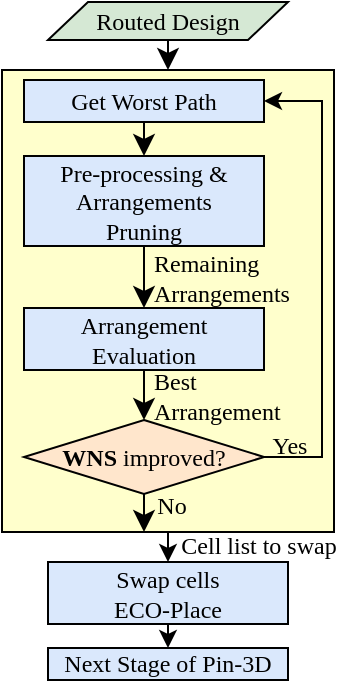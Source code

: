 <mxfile version="24.3.1" type="github" pages="2">
  <diagram name="Page-1" id="XErxERJ1ZHLDVIIJKSSp">
    <mxGraphModel dx="517" dy="1039" grid="0" gridSize="10" guides="1" tooltips="1" connect="1" arrows="1" fold="1" page="0" pageScale="1" pageWidth="850" pageHeight="1100" background="none" math="0" shadow="0">
      <root>
        <mxCell id="0" />
        <mxCell id="1" parent="0" />
        <mxCell id="jLSsSlZWC7ViVXlGuK6f-1" style="edgeStyle=orthogonalEdgeStyle;rounded=0;orthogonalLoop=1;jettySize=auto;html=1;exitX=0.5;exitY=1;exitDx=0;exitDy=0;entryX=0.5;entryY=0;entryDx=0;entryDy=0;" edge="1" parent="1" target="jLSsSlZWC7ViVXlGuK6f-22">
          <mxGeometry relative="1" as="geometry">
            <mxPoint x="323" y="48" as="sourcePoint" />
          </mxGeometry>
        </mxCell>
        <mxCell id="jLSsSlZWC7ViVXlGuK6f-2" value="" style="rounded=0;whiteSpace=wrap;html=1;fillColor=#FFFFCC;strokeColor=#000000;" vertex="1" parent="1">
          <mxGeometry x="240" y="-181" width="166" height="231" as="geometry" />
        </mxCell>
        <mxCell id="jLSsSlZWC7ViVXlGuK6f-3" style="edgeStyle=none;curved=1;rounded=0;orthogonalLoop=1;jettySize=auto;html=1;exitX=0.5;exitY=1;exitDx=0;exitDy=0;entryX=0.5;entryY=0;entryDx=0;entryDy=0;fontSize=12;startSize=8;endSize=8;strokeColor=#000000;fontColor=#000000;fillColor=#ffe6cc;" edge="1" parent="1" source="jLSsSlZWC7ViVXlGuK6f-4" target="jLSsSlZWC7ViVXlGuK6f-2">
          <mxGeometry relative="1" as="geometry" />
        </mxCell>
        <mxCell id="jLSsSlZWC7ViVXlGuK6f-4" value="Routed Design" style="shape=parallelogram;perimeter=parallelogramPerimeter;whiteSpace=wrap;html=1;fixedSize=1;fontFamily=Times New Roman;fillColor=#d5e8d4;strokeColor=#000000;" vertex="1" parent="1">
          <mxGeometry x="263" y="-215" width="120" height="19" as="geometry" />
        </mxCell>
        <mxCell id="jLSsSlZWC7ViVXlGuK6f-5" style="edgeStyle=none;curved=1;rounded=0;orthogonalLoop=1;jettySize=auto;html=1;exitX=0.5;exitY=1;exitDx=0;exitDy=0;entryX=0.5;entryY=0;entryDx=0;entryDy=0;fontSize=12;startSize=8;endSize=8;strokeColor=#000000;fontColor=#000000;fillColor=#ffe6cc;" edge="1" parent="1" source="jLSsSlZWC7ViVXlGuK6f-6" target="jLSsSlZWC7ViVXlGuK6f-8">
          <mxGeometry relative="1" as="geometry" />
        </mxCell>
        <mxCell id="jLSsSlZWC7ViVXlGuK6f-6" value="Get Worst Path" style="rounded=0;whiteSpace=wrap;html=1;fontFamily=Times New Roman;fillColor=#dae8fc;strokeColor=#000000;" vertex="1" parent="1">
          <mxGeometry x="251" y="-176" width="120" height="21" as="geometry" />
        </mxCell>
        <mxCell id="jLSsSlZWC7ViVXlGuK6f-7" style="edgeStyle=none;curved=1;rounded=0;orthogonalLoop=1;jettySize=auto;html=1;exitX=0.5;exitY=1;exitDx=0;exitDy=0;entryX=0.5;entryY=0;entryDx=0;entryDy=0;fontSize=12;startSize=8;endSize=8;strokeColor=#000000;fontColor=#000000;fillColor=#ffe6cc;" edge="1" parent="1" source="jLSsSlZWC7ViVXlGuK6f-8" target="jLSsSlZWC7ViVXlGuK6f-9">
          <mxGeometry relative="1" as="geometry" />
        </mxCell>
        <mxCell id="jLSsSlZWC7ViVXlGuK6f-8" value="Pre-processing &amp;amp;&lt;div&gt;Arrangements&lt;/div&gt;&lt;div&gt;Pruning&lt;/div&gt;" style="rounded=0;whiteSpace=wrap;html=1;fontFamily=Times New Roman;fillColor=#dae8fc;strokeColor=#000000;" vertex="1" parent="1">
          <mxGeometry x="251" y="-138" width="120" height="45" as="geometry" />
        </mxCell>
        <mxCell id="jLSsSlZWC7ViVXlGuK6f-9" value="Arrangement Evaluation" style="rounded=0;whiteSpace=wrap;html=1;fontFamily=Times New Roman;fillColor=#dae8fc;strokeColor=#000000;" vertex="1" parent="1">
          <mxGeometry x="251" y="-62" width="120" height="31" as="geometry" />
        </mxCell>
        <mxCell id="jLSsSlZWC7ViVXlGuK6f-10" style="edgeStyle=none;curved=1;rounded=0;orthogonalLoop=1;jettySize=auto;html=1;exitX=0.5;exitY=1;exitDx=0;exitDy=0;fontSize=12;startSize=8;endSize=8;strokeColor=#000000;fontColor=#000000;fillColor=#ffe6cc;" edge="1" parent="1" source="jLSsSlZWC7ViVXlGuK6f-12">
          <mxGeometry relative="1" as="geometry">
            <mxPoint x="311" y="50" as="targetPoint" />
          </mxGeometry>
        </mxCell>
        <mxCell id="jLSsSlZWC7ViVXlGuK6f-11" style="edgeStyle=orthogonalEdgeStyle;rounded=0;orthogonalLoop=1;jettySize=auto;html=1;exitX=1;exitY=0.5;exitDx=0;exitDy=0;entryX=1;entryY=0.5;entryDx=0;entryDy=0;" edge="1" parent="1" source="jLSsSlZWC7ViVXlGuK6f-12" target="jLSsSlZWC7ViVXlGuK6f-6">
          <mxGeometry relative="1" as="geometry">
            <Array as="points">
              <mxPoint x="400" y="13" />
              <mxPoint x="400" y="-165" />
            </Array>
          </mxGeometry>
        </mxCell>
        <mxCell id="jLSsSlZWC7ViVXlGuK6f-12" value="&lt;b&gt;WNS&lt;/b&gt; improved?" style="rhombus;whiteSpace=wrap;html=1;fontFamily=Times New Roman;fillColor=#ffe6cc;strokeColor=#000000;" vertex="1" parent="1">
          <mxGeometry x="251" y="-6" width="120" height="37" as="geometry" />
        </mxCell>
        <mxCell id="jLSsSlZWC7ViVXlGuK6f-13" style="edgeStyle=none;curved=1;rounded=0;orthogonalLoop=1;jettySize=auto;html=1;exitX=0.5;exitY=1;exitDx=0;exitDy=0;fontSize=12;startSize=8;endSize=8;strokeColor=#000000;fontColor=#000000;fillColor=#ffe6cc;" edge="1" parent="1" source="jLSsSlZWC7ViVXlGuK6f-12" target="jLSsSlZWC7ViVXlGuK6f-12">
          <mxGeometry relative="1" as="geometry" />
        </mxCell>
        <mxCell id="jLSsSlZWC7ViVXlGuK6f-14" style="edgeStyle=none;curved=1;rounded=0;orthogonalLoop=1;jettySize=auto;html=1;exitX=0.5;exitY=0;exitDx=0;exitDy=0;fontSize=12;startSize=8;endSize=8;strokeColor=#000000;fontColor=#000000;fillColor=#ffe6cc;" edge="1" parent="1" source="jLSsSlZWC7ViVXlGuK6f-12" target="jLSsSlZWC7ViVXlGuK6f-12">
          <mxGeometry relative="1" as="geometry" />
        </mxCell>
        <mxCell id="jLSsSlZWC7ViVXlGuK6f-15" style="edgeStyle=none;curved=1;rounded=0;orthogonalLoop=1;jettySize=auto;html=1;exitX=0.5;exitY=1;exitDx=0;exitDy=0;entryX=0.5;entryY=0;entryDx=0;entryDy=0;fontSize=12;startSize=8;endSize=8;strokeColor=#000000;fontColor=#000000;fillColor=#ffe6cc;" edge="1" parent="1" source="jLSsSlZWC7ViVXlGuK6f-9" target="jLSsSlZWC7ViVXlGuK6f-12">
          <mxGeometry relative="1" as="geometry">
            <mxPoint x="311" y="-23" as="sourcePoint" />
            <mxPoint x="321" y="-44" as="targetPoint" />
          </mxGeometry>
        </mxCell>
        <mxCell id="jLSsSlZWC7ViVXlGuK6f-16" value="Yes" style="text;html=1;align=center;verticalAlign=middle;whiteSpace=wrap;rounded=0;fontSize=12;fontFamily=Times New Roman;strokeColor=none;fillColor=none;" vertex="1" parent="1">
          <mxGeometry x="354" y="-8" width="60" height="30" as="geometry" />
        </mxCell>
        <mxCell id="jLSsSlZWC7ViVXlGuK6f-17" value="No" style="text;html=1;align=center;verticalAlign=middle;whiteSpace=wrap;rounded=0;fontSize=12;fontFamily=Times New Roman;strokeColor=none;fillColor=none;" vertex="1" parent="1">
          <mxGeometry x="295" y="22" width="60" height="30" as="geometry" />
        </mxCell>
        <mxCell id="jLSsSlZWC7ViVXlGuK6f-18" value="&lt;font face=&quot;Times New Roman&quot;&gt;Remaining&lt;/font&gt;&lt;div&gt;&lt;font face=&quot;Times New Roman&quot;&gt;Arrangements&lt;/font&gt;&lt;/div&gt;" style="text;html=1;align=left;verticalAlign=middle;whiteSpace=wrap;rounded=0;" vertex="1" parent="1">
          <mxGeometry x="314" y="-92" width="60" height="30" as="geometry" />
        </mxCell>
        <mxCell id="jLSsSlZWC7ViVXlGuK6f-19" value="&lt;font face=&quot;Times New Roman&quot;&gt;Best Arrangement&lt;/font&gt;" style="text;html=1;align=left;verticalAlign=middle;whiteSpace=wrap;rounded=0;" vertex="1" parent="1">
          <mxGeometry x="314" y="-33" width="67" height="30" as="geometry" />
        </mxCell>
        <mxCell id="jLSsSlZWC7ViVXlGuK6f-20" value="Cell list to swap" style="text;html=1;align=center;verticalAlign=middle;whiteSpace=wrap;rounded=0;fontFamily=Times New Roman;" vertex="1" parent="1">
          <mxGeometry x="323" y="42" width="91" height="30" as="geometry" />
        </mxCell>
        <mxCell id="jLSsSlZWC7ViVXlGuK6f-21" style="edgeStyle=orthogonalEdgeStyle;rounded=0;orthogonalLoop=1;jettySize=auto;html=1;exitX=0.5;exitY=1;exitDx=0;exitDy=0;entryX=0.5;entryY=0;entryDx=0;entryDy=0;" edge="1" parent="1" source="jLSsSlZWC7ViVXlGuK6f-22" target="jLSsSlZWC7ViVXlGuK6f-23">
          <mxGeometry relative="1" as="geometry" />
        </mxCell>
        <mxCell id="jLSsSlZWC7ViVXlGuK6f-22" value="Swap cells&lt;div&gt;ECO-Place&lt;/div&gt;" style="rounded=0;whiteSpace=wrap;html=1;fontFamily=Times New Roman;fillColor=#dae8fc;strokeColor=#000000;" vertex="1" parent="1">
          <mxGeometry x="263" y="65" width="120" height="31" as="geometry" />
        </mxCell>
        <mxCell id="jLSsSlZWC7ViVXlGuK6f-23" value="Next Stage of Pin-3D" style="rounded=0;whiteSpace=wrap;html=1;fontFamily=Times New Roman;fillColor=#dae8fc;strokeColor=#000000;" vertex="1" parent="1">
          <mxGeometry x="263" y="108" width="120" height="16" as="geometry" />
        </mxCell>
        <mxCell id="jLSsSlZWC7ViVXlGuK6f-24" style="edgeStyle=orthogonalEdgeStyle;rounded=0;orthogonalLoop=1;jettySize=auto;html=1;exitX=0.5;exitY=1;exitDx=0;exitDy=0;" edge="1" parent="1" source="jLSsSlZWC7ViVXlGuK6f-23" target="jLSsSlZWC7ViVXlGuK6f-23">
          <mxGeometry relative="1" as="geometry" />
        </mxCell>
      </root>
    </mxGraphModel>
  </diagram>
  <diagram id="l15pQozAcrHHwmY1cU3F" name="Page-2">
    <mxGraphModel dx="517" dy="1739" grid="1" gridSize="10" guides="1" tooltips="1" connect="1" arrows="1" fold="1" page="1" pageScale="1" pageWidth="850" pageHeight="1100" math="0" shadow="0">
      <root>
        <mxCell id="0" />
        <mxCell id="1" parent="0" />
        <mxCell id="x4QGXoq3KPUMwHsE2kM7-2" value="" style="rounded=0;whiteSpace=wrap;html=1;fillColor=#FFFFCC;strokeColor=#000000;" vertex="1" parent="1">
          <mxGeometry x="58" y="-153" width="166" height="193" as="geometry" />
        </mxCell>
        <mxCell id="x4QGXoq3KPUMwHsE2kM7-3" style="edgeStyle=none;curved=1;rounded=0;orthogonalLoop=1;jettySize=auto;html=1;exitX=0.5;exitY=1;exitDx=0;exitDy=0;entryX=0.5;entryY=0;entryDx=0;entryDy=0;fontSize=12;startSize=8;endSize=8;strokeColor=#000000;fontColor=#000000;fillColor=#ffe6cc;" edge="1" parent="1" source="x4QGXoq3KPUMwHsE2kM7-4" target="x4QGXoq3KPUMwHsE2kM7-2">
          <mxGeometry relative="1" as="geometry" />
        </mxCell>
        <mxCell id="x4QGXoq3KPUMwHsE2kM7-4" value="Routed Design" style="shape=parallelogram;perimeter=parallelogramPerimeter;whiteSpace=wrap;html=1;fixedSize=1;fontFamily=Times New Roman;fillColor=#d5e8d4;strokeColor=#000000;" vertex="1" parent="1">
          <mxGeometry x="81" y="-187" width="120" height="19" as="geometry" />
        </mxCell>
        <mxCell id="x4QGXoq3KPUMwHsE2kM7-5" style="edgeStyle=none;curved=1;rounded=0;orthogonalLoop=1;jettySize=auto;html=1;exitX=0.5;exitY=1;exitDx=0;exitDy=0;entryX=0.5;entryY=0;entryDx=0;entryDy=0;fontSize=12;startSize=8;endSize=8;strokeColor=#000000;fontColor=#000000;fillColor=#ffe6cc;" edge="1" parent="1" source="x4QGXoq3KPUMwHsE2kM7-6" target="x4QGXoq3KPUMwHsE2kM7-8">
          <mxGeometry relative="1" as="geometry" />
        </mxCell>
        <mxCell id="x4QGXoq3KPUMwHsE2kM7-6" value="Get &lt;i&gt;&lt;b&gt;N&lt;/b&gt;&lt;/i&gt; Worst Path" style="rounded=0;whiteSpace=wrap;html=1;fontFamily=Times New Roman;fillColor=#dae8fc;strokeColor=#000000;" vertex="1" parent="1">
          <mxGeometry x="81" y="-148" width="120" height="21" as="geometry" />
        </mxCell>
        <mxCell id="x4QGXoq3KPUMwHsE2kM7-7" style="edgeStyle=none;curved=1;rounded=0;orthogonalLoop=1;jettySize=auto;html=1;exitX=0.5;exitY=1;exitDx=0;exitDy=0;entryX=0.5;entryY=0;entryDx=0;entryDy=0;fontSize=12;startSize=8;endSize=8;strokeColor=#000000;fontColor=#000000;fillColor=#ffe6cc;" edge="1" parent="1" source="x4QGXoq3KPUMwHsE2kM7-8" target="x4QGXoq3KPUMwHsE2kM7-9">
          <mxGeometry relative="1" as="geometry" />
        </mxCell>
        <mxCell id="x4QGXoq3KPUMwHsE2kM7-8" value="Pre-processing &amp;amp;&lt;div&gt;Arrangements&lt;/div&gt;&lt;div&gt;Pruning&lt;/div&gt;" style="rounded=0;whiteSpace=wrap;html=1;fontFamily=Times New Roman;fillColor=#dae8fc;strokeColor=#000000;" vertex="1" parent="1">
          <mxGeometry x="81" y="-110" width="120" height="45" as="geometry" />
        </mxCell>
        <mxCell id="x4QGXoq3KPUMwHsE2kM7-9" value="Dynamic Programming&lt;div&gt;+ &lt;b&gt;LSTM&lt;/b&gt;&lt;/div&gt;" style="rounded=0;whiteSpace=wrap;html=1;fontFamily=Times New Roman;fillColor=#dae8fc;strokeColor=#000000;" vertex="1" parent="1">
          <mxGeometry x="81" y="-32" width="120" height="31" as="geometry" />
        </mxCell>
        <mxCell id="x4QGXoq3KPUMwHsE2kM7-14" style="edgeStyle=none;curved=1;rounded=0;orthogonalLoop=1;jettySize=auto;html=1;exitX=0.5;exitY=1;exitDx=0;exitDy=0;entryX=0.5;entryY=1;entryDx=0;entryDy=0;fontSize=12;startSize=8;endSize=8;strokeColor=#000000;fontColor=#000000;fillColor=#ffe6cc;" edge="1" parent="1" source="x4QGXoq3KPUMwHsE2kM7-9" target="x4QGXoq3KPUMwHsE2kM7-2">
          <mxGeometry relative="1" as="geometry">
            <mxPoint x="139" y="-39" as="sourcePoint" />
            <mxPoint x="129" y="16" as="targetPoint" />
          </mxGeometry>
        </mxCell>
        <mxCell id="ILFknQWSma48r7xBrEB1-21" value="&lt;font face=&quot;Times New Roman&quot;&gt;Remaining&lt;/font&gt;&lt;div&gt;&lt;font face=&quot;Times New Roman&quot;&gt;Arrangements&lt;/font&gt;&lt;/div&gt;" style="text;html=1;align=left;verticalAlign=middle;whiteSpace=wrap;rounded=0;" vertex="1" parent="1">
          <mxGeometry x="144" y="-62" width="60" height="30" as="geometry" />
        </mxCell>
        <mxCell id="Q0d1PJMn-KIVESCEy3f6-30" value="&lt;font face=&quot;Times New Roman&quot;&gt;Best Arrangement&lt;/font&gt;&lt;div&gt;&lt;font face=&quot;Times New Roman&quot;&gt;Combination&lt;/font&gt;&lt;/div&gt;" style="text;html=1;align=left;verticalAlign=middle;whiteSpace=wrap;rounded=0;" vertex="1" parent="1">
          <mxGeometry x="144" y="5" width="67" height="30" as="geometry" />
        </mxCell>
        <mxCell id="Q0d1PJMn-KIVESCEy3f6-32" style="edgeStyle=orthogonalEdgeStyle;rounded=0;orthogonalLoop=1;jettySize=auto;html=1;exitX=0.5;exitY=1;exitDx=0;exitDy=0;entryX=0.5;entryY=0;entryDx=0;entryDy=0;" edge="1" parent="1" target="Q0d1PJMn-KIVESCEy3f6-34">
          <mxGeometry relative="1" as="geometry">
            <mxPoint x="141" y="40" as="sourcePoint" />
          </mxGeometry>
        </mxCell>
        <mxCell id="Q0d1PJMn-KIVESCEy3f6-33" style="edgeStyle=orthogonalEdgeStyle;rounded=0;orthogonalLoop=1;jettySize=auto;html=1;exitX=0.5;exitY=1;exitDx=0;exitDy=0;entryX=0.5;entryY=0;entryDx=0;entryDy=0;" edge="1" parent="1" source="Q0d1PJMn-KIVESCEy3f6-34" target="Q0d1PJMn-KIVESCEy3f6-35">
          <mxGeometry relative="1" as="geometry" />
        </mxCell>
        <mxCell id="Q0d1PJMn-KIVESCEy3f6-34" value="Swap cells&lt;div&gt;ECO-Place&lt;/div&gt;" style="rounded=0;whiteSpace=wrap;html=1;fontFamily=Times New Roman;fillColor=#dae8fc;strokeColor=#000000;" vertex="1" parent="1">
          <mxGeometry x="81" y="57" width="120" height="31" as="geometry" />
        </mxCell>
        <mxCell id="Q0d1PJMn-KIVESCEy3f6-35" value="Next Stage of Pin-3D" style="rounded=0;whiteSpace=wrap;html=1;fontFamily=Times New Roman;fillColor=#dae8fc;strokeColor=#000000;" vertex="1" parent="1">
          <mxGeometry x="81" y="100" width="120" height="16" as="geometry" />
        </mxCell>
        <mxCell id="Q0d1PJMn-KIVESCEy3f6-36" style="edgeStyle=orthogonalEdgeStyle;rounded=0;orthogonalLoop=1;jettySize=auto;html=1;exitX=0.5;exitY=1;exitDx=0;exitDy=0;" edge="1" parent="1" source="Q0d1PJMn-KIVESCEy3f6-35" target="Q0d1PJMn-KIVESCEy3f6-35">
          <mxGeometry relative="1" as="geometry" />
        </mxCell>
        <mxCell id="Q0d1PJMn-KIVESCEy3f6-37" value="Cell list to swap" style="text;html=1;align=center;verticalAlign=middle;whiteSpace=wrap;rounded=0;fontFamily=Times New Roman;" vertex="1" parent="1">
          <mxGeometry x="141" y="33" width="91" height="30" as="geometry" />
        </mxCell>
      </root>
    </mxGraphModel>
  </diagram>
</mxfile>
